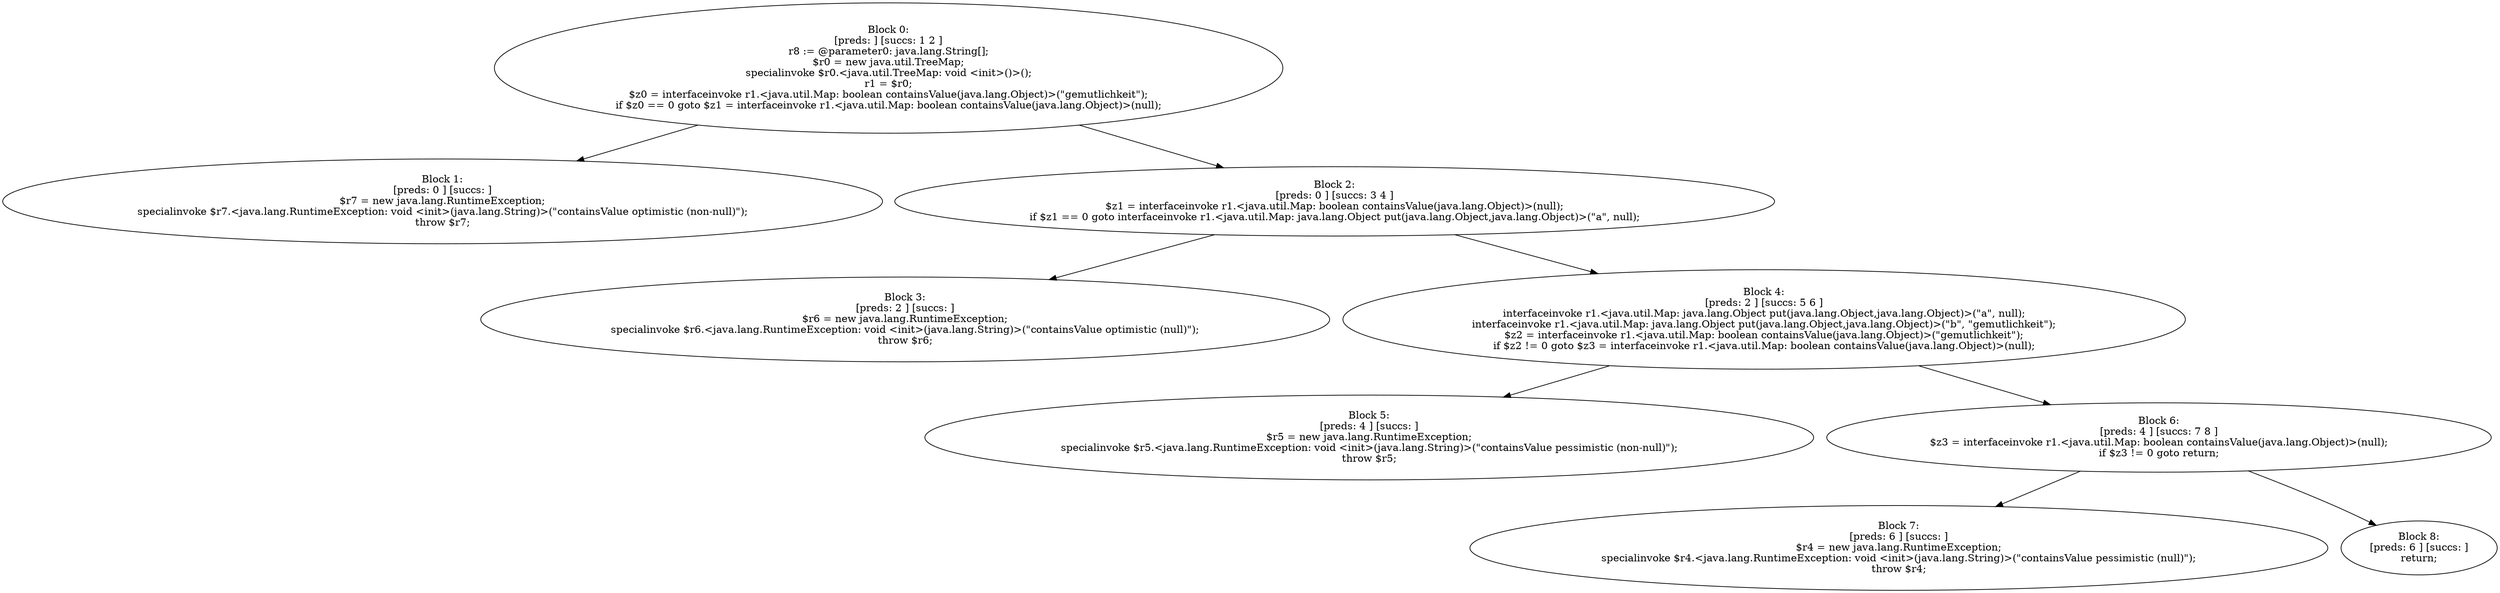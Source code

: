 digraph "unitGraph" {
    "Block 0:
[preds: ] [succs: 1 2 ]
r8 := @parameter0: java.lang.String[];
$r0 = new java.util.TreeMap;
specialinvoke $r0.<java.util.TreeMap: void <init>()>();
r1 = $r0;
$z0 = interfaceinvoke r1.<java.util.Map: boolean containsValue(java.lang.Object)>(\"gemutlichkeit\");
if $z0 == 0 goto $z1 = interfaceinvoke r1.<java.util.Map: boolean containsValue(java.lang.Object)>(null);
"
    "Block 1:
[preds: 0 ] [succs: ]
$r7 = new java.lang.RuntimeException;
specialinvoke $r7.<java.lang.RuntimeException: void <init>(java.lang.String)>(\"containsValue optimistic (non-null)\");
throw $r7;
"
    "Block 2:
[preds: 0 ] [succs: 3 4 ]
$z1 = interfaceinvoke r1.<java.util.Map: boolean containsValue(java.lang.Object)>(null);
if $z1 == 0 goto interfaceinvoke r1.<java.util.Map: java.lang.Object put(java.lang.Object,java.lang.Object)>(\"a\", null);
"
    "Block 3:
[preds: 2 ] [succs: ]
$r6 = new java.lang.RuntimeException;
specialinvoke $r6.<java.lang.RuntimeException: void <init>(java.lang.String)>(\"containsValue optimistic (null)\");
throw $r6;
"
    "Block 4:
[preds: 2 ] [succs: 5 6 ]
interfaceinvoke r1.<java.util.Map: java.lang.Object put(java.lang.Object,java.lang.Object)>(\"a\", null);
interfaceinvoke r1.<java.util.Map: java.lang.Object put(java.lang.Object,java.lang.Object)>(\"b\", \"gemutlichkeit\");
$z2 = interfaceinvoke r1.<java.util.Map: boolean containsValue(java.lang.Object)>(\"gemutlichkeit\");
if $z2 != 0 goto $z3 = interfaceinvoke r1.<java.util.Map: boolean containsValue(java.lang.Object)>(null);
"
    "Block 5:
[preds: 4 ] [succs: ]
$r5 = new java.lang.RuntimeException;
specialinvoke $r5.<java.lang.RuntimeException: void <init>(java.lang.String)>(\"containsValue pessimistic (non-null)\");
throw $r5;
"
    "Block 6:
[preds: 4 ] [succs: 7 8 ]
$z3 = interfaceinvoke r1.<java.util.Map: boolean containsValue(java.lang.Object)>(null);
if $z3 != 0 goto return;
"
    "Block 7:
[preds: 6 ] [succs: ]
$r4 = new java.lang.RuntimeException;
specialinvoke $r4.<java.lang.RuntimeException: void <init>(java.lang.String)>(\"containsValue pessimistic (null)\");
throw $r4;
"
    "Block 8:
[preds: 6 ] [succs: ]
return;
"
    "Block 0:
[preds: ] [succs: 1 2 ]
r8 := @parameter0: java.lang.String[];
$r0 = new java.util.TreeMap;
specialinvoke $r0.<java.util.TreeMap: void <init>()>();
r1 = $r0;
$z0 = interfaceinvoke r1.<java.util.Map: boolean containsValue(java.lang.Object)>(\"gemutlichkeit\");
if $z0 == 0 goto $z1 = interfaceinvoke r1.<java.util.Map: boolean containsValue(java.lang.Object)>(null);
"->"Block 1:
[preds: 0 ] [succs: ]
$r7 = new java.lang.RuntimeException;
specialinvoke $r7.<java.lang.RuntimeException: void <init>(java.lang.String)>(\"containsValue optimistic (non-null)\");
throw $r7;
";
    "Block 0:
[preds: ] [succs: 1 2 ]
r8 := @parameter0: java.lang.String[];
$r0 = new java.util.TreeMap;
specialinvoke $r0.<java.util.TreeMap: void <init>()>();
r1 = $r0;
$z0 = interfaceinvoke r1.<java.util.Map: boolean containsValue(java.lang.Object)>(\"gemutlichkeit\");
if $z0 == 0 goto $z1 = interfaceinvoke r1.<java.util.Map: boolean containsValue(java.lang.Object)>(null);
"->"Block 2:
[preds: 0 ] [succs: 3 4 ]
$z1 = interfaceinvoke r1.<java.util.Map: boolean containsValue(java.lang.Object)>(null);
if $z1 == 0 goto interfaceinvoke r1.<java.util.Map: java.lang.Object put(java.lang.Object,java.lang.Object)>(\"a\", null);
";
    "Block 2:
[preds: 0 ] [succs: 3 4 ]
$z1 = interfaceinvoke r1.<java.util.Map: boolean containsValue(java.lang.Object)>(null);
if $z1 == 0 goto interfaceinvoke r1.<java.util.Map: java.lang.Object put(java.lang.Object,java.lang.Object)>(\"a\", null);
"->"Block 3:
[preds: 2 ] [succs: ]
$r6 = new java.lang.RuntimeException;
specialinvoke $r6.<java.lang.RuntimeException: void <init>(java.lang.String)>(\"containsValue optimistic (null)\");
throw $r6;
";
    "Block 2:
[preds: 0 ] [succs: 3 4 ]
$z1 = interfaceinvoke r1.<java.util.Map: boolean containsValue(java.lang.Object)>(null);
if $z1 == 0 goto interfaceinvoke r1.<java.util.Map: java.lang.Object put(java.lang.Object,java.lang.Object)>(\"a\", null);
"->"Block 4:
[preds: 2 ] [succs: 5 6 ]
interfaceinvoke r1.<java.util.Map: java.lang.Object put(java.lang.Object,java.lang.Object)>(\"a\", null);
interfaceinvoke r1.<java.util.Map: java.lang.Object put(java.lang.Object,java.lang.Object)>(\"b\", \"gemutlichkeit\");
$z2 = interfaceinvoke r1.<java.util.Map: boolean containsValue(java.lang.Object)>(\"gemutlichkeit\");
if $z2 != 0 goto $z3 = interfaceinvoke r1.<java.util.Map: boolean containsValue(java.lang.Object)>(null);
";
    "Block 4:
[preds: 2 ] [succs: 5 6 ]
interfaceinvoke r1.<java.util.Map: java.lang.Object put(java.lang.Object,java.lang.Object)>(\"a\", null);
interfaceinvoke r1.<java.util.Map: java.lang.Object put(java.lang.Object,java.lang.Object)>(\"b\", \"gemutlichkeit\");
$z2 = interfaceinvoke r1.<java.util.Map: boolean containsValue(java.lang.Object)>(\"gemutlichkeit\");
if $z2 != 0 goto $z3 = interfaceinvoke r1.<java.util.Map: boolean containsValue(java.lang.Object)>(null);
"->"Block 5:
[preds: 4 ] [succs: ]
$r5 = new java.lang.RuntimeException;
specialinvoke $r5.<java.lang.RuntimeException: void <init>(java.lang.String)>(\"containsValue pessimistic (non-null)\");
throw $r5;
";
    "Block 4:
[preds: 2 ] [succs: 5 6 ]
interfaceinvoke r1.<java.util.Map: java.lang.Object put(java.lang.Object,java.lang.Object)>(\"a\", null);
interfaceinvoke r1.<java.util.Map: java.lang.Object put(java.lang.Object,java.lang.Object)>(\"b\", \"gemutlichkeit\");
$z2 = interfaceinvoke r1.<java.util.Map: boolean containsValue(java.lang.Object)>(\"gemutlichkeit\");
if $z2 != 0 goto $z3 = interfaceinvoke r1.<java.util.Map: boolean containsValue(java.lang.Object)>(null);
"->"Block 6:
[preds: 4 ] [succs: 7 8 ]
$z3 = interfaceinvoke r1.<java.util.Map: boolean containsValue(java.lang.Object)>(null);
if $z3 != 0 goto return;
";
    "Block 6:
[preds: 4 ] [succs: 7 8 ]
$z3 = interfaceinvoke r1.<java.util.Map: boolean containsValue(java.lang.Object)>(null);
if $z3 != 0 goto return;
"->"Block 7:
[preds: 6 ] [succs: ]
$r4 = new java.lang.RuntimeException;
specialinvoke $r4.<java.lang.RuntimeException: void <init>(java.lang.String)>(\"containsValue pessimistic (null)\");
throw $r4;
";
    "Block 6:
[preds: 4 ] [succs: 7 8 ]
$z3 = interfaceinvoke r1.<java.util.Map: boolean containsValue(java.lang.Object)>(null);
if $z3 != 0 goto return;
"->"Block 8:
[preds: 6 ] [succs: ]
return;
";
}
